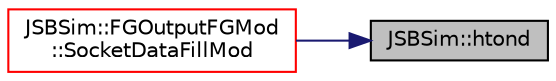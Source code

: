 digraph "JSBSim::htond"
{
 // LATEX_PDF_SIZE
  edge [fontname="Helvetica",fontsize="10",labelfontname="Helvetica",labelfontsize="10"];
  node [fontname="Helvetica",fontsize="10",shape=record];
  rankdir="RL";
  Node1 [label="JSBSim::htond",height=0.2,width=0.4,color="black", fillcolor="grey75", style="filled", fontcolor="black",tooltip=" "];
  Node1 -> Node2 [dir="back",color="midnightblue",fontsize="10",style="solid",fontname="Helvetica"];
  Node2 [label="JSBSim::FGOutputFGMod\l::SocketDataFillMod",height=0.2,width=0.4,color="red", fillcolor="white", style="filled",URL="$classJSBSim_1_1FGOutputFGMod.html#a85d76e9d0700038501ef819bf7dceb4b",tooltip=" "];
}
